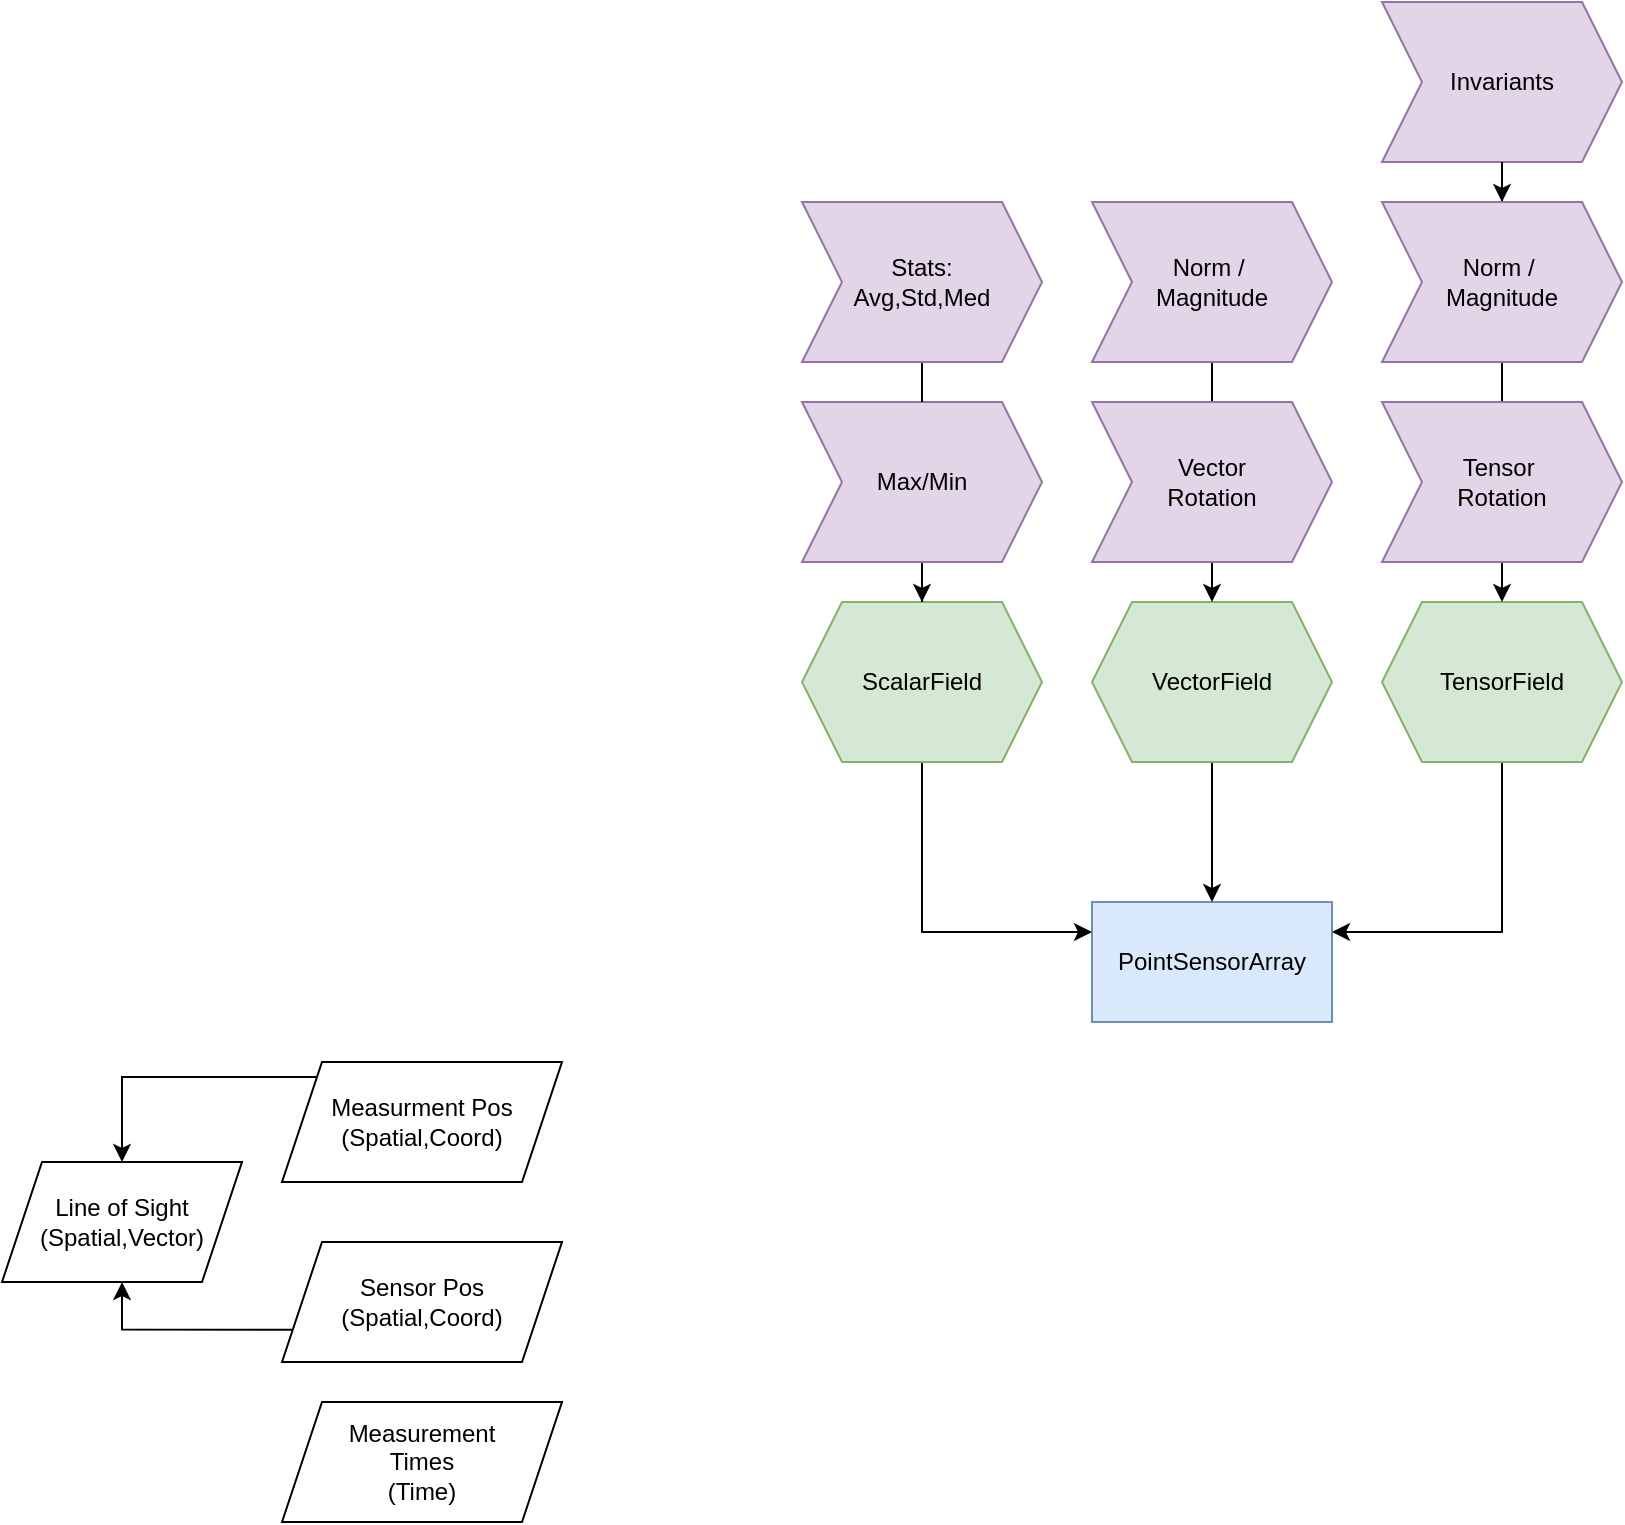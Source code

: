 <mxfile version="24.6.4" type="github">
  <diagram name="Page-1" id="6BMHD1SPw-dI2yk9PpzQ">
    <mxGraphModel dx="2365" dy="674" grid="1" gridSize="10" guides="1" tooltips="1" connect="1" arrows="1" fold="1" page="1" pageScale="1" pageWidth="1169" pageHeight="827" math="0" shadow="0">
      <root>
        <mxCell id="0" />
        <mxCell id="1" parent="0" />
        <mxCell id="0BV0fbSeF7QQFf89MgYb-1" value="PointSensorArray" style="rounded=0;whiteSpace=wrap;html=1;fillColor=#dae8fc;strokeColor=#6c8ebf;" parent="1" vertex="1">
          <mxGeometry x="525" y="470" width="120" height="60" as="geometry" />
        </mxCell>
        <mxCell id="h1IlqTZcv5QUdoHM8rJp-5" style="edgeStyle=orthogonalEdgeStyle;rounded=0;orthogonalLoop=1;jettySize=auto;html=1;entryX=0;entryY=0.25;entryDx=0;entryDy=0;exitX=0.5;exitY=1;exitDx=0;exitDy=0;" edge="1" parent="1" source="0BV0fbSeF7QQFf89MgYb-2" target="0BV0fbSeF7QQFf89MgYb-1">
          <mxGeometry relative="1" as="geometry" />
        </mxCell>
        <mxCell id="0BV0fbSeF7QQFf89MgYb-2" value="ScalarField" style="shape=hexagon;perimeter=hexagonPerimeter2;whiteSpace=wrap;html=1;fixedSize=1;fillColor=#d5e8d4;strokeColor=#82b366;" parent="1" vertex="1">
          <mxGeometry x="380" y="320" width="120" height="80" as="geometry" />
        </mxCell>
        <mxCell id="h1IlqTZcv5QUdoHM8rJp-6" style="edgeStyle=orthogonalEdgeStyle;rounded=0;orthogonalLoop=1;jettySize=auto;html=1;exitX=0.5;exitY=1;exitDx=0;exitDy=0;entryX=0.5;entryY=0;entryDx=0;entryDy=0;" edge="1" parent="1" source="0BV0fbSeF7QQFf89MgYb-3" target="0BV0fbSeF7QQFf89MgYb-1">
          <mxGeometry relative="1" as="geometry" />
        </mxCell>
        <mxCell id="0BV0fbSeF7QQFf89MgYb-3" value="VectorField" style="shape=hexagon;perimeter=hexagonPerimeter2;whiteSpace=wrap;html=1;fixedSize=1;fillColor=#d5e8d4;strokeColor=#82b366;" parent="1" vertex="1">
          <mxGeometry x="525" y="320" width="120" height="80" as="geometry" />
        </mxCell>
        <mxCell id="h1IlqTZcv5QUdoHM8rJp-7" style="edgeStyle=orthogonalEdgeStyle;rounded=0;orthogonalLoop=1;jettySize=auto;html=1;exitX=0.5;exitY=1;exitDx=0;exitDy=0;entryX=1;entryY=0.25;entryDx=0;entryDy=0;" edge="1" parent="1" source="0BV0fbSeF7QQFf89MgYb-4" target="0BV0fbSeF7QQFf89MgYb-1">
          <mxGeometry relative="1" as="geometry" />
        </mxCell>
        <mxCell id="0BV0fbSeF7QQFf89MgYb-4" value="TensorField" style="shape=hexagon;perimeter=hexagonPerimeter2;whiteSpace=wrap;html=1;fixedSize=1;fillColor=#d5e8d4;strokeColor=#82b366;" parent="1" vertex="1">
          <mxGeometry x="670" y="320" width="120" height="80" as="geometry" />
        </mxCell>
        <mxCell id="0BV0fbSeF7QQFf89MgYb-20" style="edgeStyle=orthogonalEdgeStyle;rounded=0;orthogonalLoop=1;jettySize=auto;html=1;exitX=0;exitY=0;exitDx=0;exitDy=0;entryX=0.5;entryY=0;entryDx=0;entryDy=0;" parent="1" source="0BV0fbSeF7QQFf89MgYb-8" target="0BV0fbSeF7QQFf89MgYb-18" edge="1">
          <mxGeometry relative="1" as="geometry" />
        </mxCell>
        <mxCell id="0BV0fbSeF7QQFf89MgYb-8" value="Measurment Pos&lt;div&gt;(Spatial,Coord)&lt;/div&gt;" style="shape=parallelogram;perimeter=parallelogramPerimeter;whiteSpace=wrap;html=1;fixedSize=1;" parent="1" vertex="1">
          <mxGeometry x="120" y="550" width="140" height="60" as="geometry" />
        </mxCell>
        <mxCell id="0BV0fbSeF7QQFf89MgYb-21" style="edgeStyle=orthogonalEdgeStyle;rounded=0;orthogonalLoop=1;jettySize=auto;html=1;exitX=0;exitY=0.75;exitDx=0;exitDy=0;entryX=0.5;entryY=1;entryDx=0;entryDy=0;" parent="1" source="0BV0fbSeF7QQFf89MgYb-9" target="0BV0fbSeF7QQFf89MgYb-18" edge="1">
          <mxGeometry relative="1" as="geometry" />
        </mxCell>
        <mxCell id="0BV0fbSeF7QQFf89MgYb-9" value="Sensor Pos&lt;div&gt;(Spatial,Coord)&lt;/div&gt;" style="shape=parallelogram;perimeter=parallelogramPerimeter;whiteSpace=wrap;html=1;fixedSize=1;" parent="1" vertex="1">
          <mxGeometry x="120" y="640" width="140" height="60" as="geometry" />
        </mxCell>
        <mxCell id="h1IlqTZcv5QUdoHM8rJp-3" style="edgeStyle=orthogonalEdgeStyle;rounded=0;orthogonalLoop=1;jettySize=auto;html=1;" edge="1" parent="1" source="0BV0fbSeF7QQFf89MgYb-10" target="0BV0fbSeF7QQFf89MgYb-3">
          <mxGeometry relative="1" as="geometry" />
        </mxCell>
        <mxCell id="0BV0fbSeF7QQFf89MgYb-10" value="Norm /&amp;nbsp;&lt;div&gt;Magnitude&lt;/div&gt;" style="shape=step;perimeter=stepPerimeter;whiteSpace=wrap;html=1;fixedSize=1;fillColor=#e1d5e7;strokeColor=#9673a6;" parent="1" vertex="1">
          <mxGeometry x="525" y="120" width="120" height="80" as="geometry" />
        </mxCell>
        <mxCell id="0BV0fbSeF7QQFf89MgYb-11" value="&lt;div&gt;Vector&lt;/div&gt;Rotation" style="shape=step;perimeter=stepPerimeter;whiteSpace=wrap;html=1;fixedSize=1;fillColor=#e1d5e7;strokeColor=#9673a6;" parent="1" vertex="1">
          <mxGeometry x="525" y="220" width="120" height="80" as="geometry" />
        </mxCell>
        <mxCell id="h1IlqTZcv5QUdoHM8rJp-1" style="edgeStyle=orthogonalEdgeStyle;rounded=0;orthogonalLoop=1;jettySize=auto;html=1;" edge="1" parent="1" source="0BV0fbSeF7QQFf89MgYb-13" target="0BV0fbSeF7QQFf89MgYb-2">
          <mxGeometry relative="1" as="geometry" />
        </mxCell>
        <mxCell id="0BV0fbSeF7QQFf89MgYb-13" value="Max/Min" style="shape=step;perimeter=stepPerimeter;whiteSpace=wrap;html=1;fixedSize=1;fillColor=#e1d5e7;strokeColor=#9673a6;" parent="1" vertex="1">
          <mxGeometry x="380" y="220" width="120" height="80" as="geometry" />
        </mxCell>
        <mxCell id="h1IlqTZcv5QUdoHM8rJp-2" style="edgeStyle=orthogonalEdgeStyle;rounded=0;orthogonalLoop=1;jettySize=auto;html=1;endArrow=none;endFill=0;" edge="1" parent="1" source="0BV0fbSeF7QQFf89MgYb-14" target="0BV0fbSeF7QQFf89MgYb-13">
          <mxGeometry relative="1" as="geometry" />
        </mxCell>
        <mxCell id="0BV0fbSeF7QQFf89MgYb-14" value="Stats:&lt;div&gt;Avg,Std,Med&lt;/div&gt;" style="shape=step;perimeter=stepPerimeter;whiteSpace=wrap;html=1;fixedSize=1;fillColor=#e1d5e7;strokeColor=#9673a6;" parent="1" vertex="1">
          <mxGeometry x="380" y="120" width="120" height="80" as="geometry" />
        </mxCell>
        <mxCell id="h1IlqTZcv5QUdoHM8rJp-4" style="edgeStyle=orthogonalEdgeStyle;rounded=0;orthogonalLoop=1;jettySize=auto;html=1;" edge="1" parent="1" source="0BV0fbSeF7QQFf89MgYb-15" target="0BV0fbSeF7QQFf89MgYb-4">
          <mxGeometry relative="1" as="geometry" />
        </mxCell>
        <mxCell id="0BV0fbSeF7QQFf89MgYb-16" value="Invariants" style="shape=step;perimeter=stepPerimeter;whiteSpace=wrap;html=1;fixedSize=1;fillColor=#e1d5e7;strokeColor=#9673a6;" parent="1" vertex="1">
          <mxGeometry x="670" y="20" width="120" height="80" as="geometry" />
        </mxCell>
        <mxCell id="0BV0fbSeF7QQFf89MgYb-18" value="Line of Sight&lt;div&gt;(Spatial,Vector)&lt;/div&gt;" style="shape=parallelogram;perimeter=parallelogramPerimeter;whiteSpace=wrap;html=1;fixedSize=1;" parent="1" vertex="1">
          <mxGeometry x="-20" y="600" width="120" height="60" as="geometry" />
        </mxCell>
        <mxCell id="0BV0fbSeF7QQFf89MgYb-22" value="Measurement&lt;div&gt;Times&lt;/div&gt;&lt;div&gt;(Time)&lt;/div&gt;" style="shape=parallelogram;perimeter=parallelogramPerimeter;whiteSpace=wrap;html=1;fixedSize=1;" parent="1" vertex="1">
          <mxGeometry x="120" y="720" width="140" height="60" as="geometry" />
        </mxCell>
        <mxCell id="0BV0fbSeF7QQFf89MgYb-12" value="Tensor&amp;nbsp;&lt;div&gt;Rotation&lt;div&gt;&lt;/div&gt;&lt;/div&gt;" style="shape=step;perimeter=stepPerimeter;whiteSpace=wrap;html=1;fixedSize=1;fillColor=#e1d5e7;strokeColor=#9673a6;" parent="1" vertex="1">
          <mxGeometry x="670" y="220" width="120" height="80" as="geometry" />
        </mxCell>
        <mxCell id="h1IlqTZcv5QUdoHM8rJp-8" value="" style="edgeStyle=orthogonalEdgeStyle;rounded=0;orthogonalLoop=1;jettySize=auto;html=1;" edge="1" parent="1" source="0BV0fbSeF7QQFf89MgYb-16" target="0BV0fbSeF7QQFf89MgYb-15">
          <mxGeometry relative="1" as="geometry">
            <mxPoint x="730" y="100" as="sourcePoint" />
            <mxPoint x="730" y="320" as="targetPoint" />
          </mxGeometry>
        </mxCell>
        <mxCell id="0BV0fbSeF7QQFf89MgYb-15" value="Norm /&amp;nbsp;&lt;div&gt;Magnitude&lt;/div&gt;" style="shape=step;perimeter=stepPerimeter;whiteSpace=wrap;html=1;fixedSize=1;fillColor=#e1d5e7;strokeColor=#9673a6;" parent="1" vertex="1">
          <mxGeometry x="670" y="120" width="120" height="80" as="geometry" />
        </mxCell>
      </root>
    </mxGraphModel>
  </diagram>
</mxfile>

